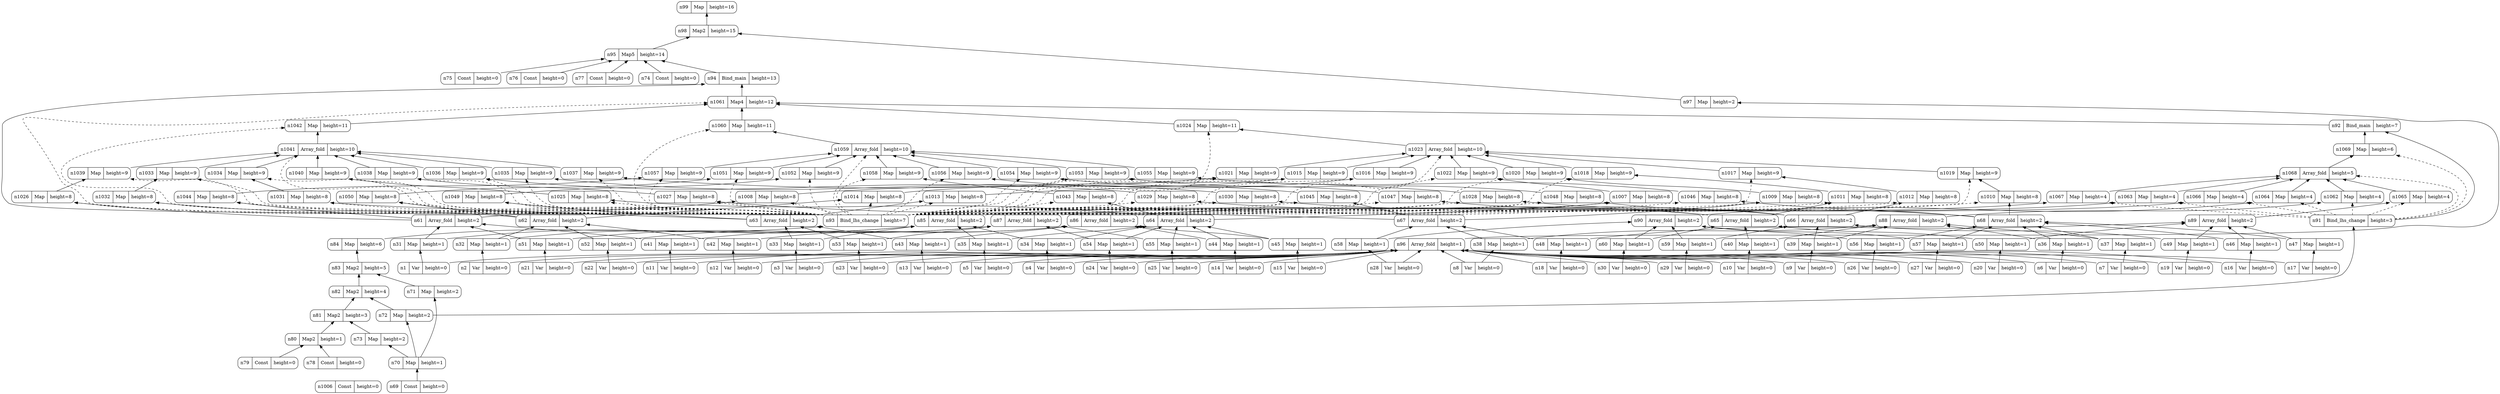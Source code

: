 digraph G {
  rankdir = BT
  n1006 [shape=Mrecord label="{{n1006|Const|height=0}}" ]
  n99 [shape=Mrecord label="{{n99|Map|height=16}}" ]
  n98 -> n99
  n98 [shape=Mrecord label="{{n98|Map2|height=15}}" ]
  n95 -> n98
  n97 -> n98
  n95 [shape=Mrecord label="{{n95|Map5|height=14}}" ]
  n74 -> n95
  n75 -> n95
  n76 -> n95
  n77 -> n95
  n94 -> n95
  n74 [shape=Mrecord label="{{n74|Const|height=0}}" ]
  n75 [shape=Mrecord label="{{n75|Const|height=0}}" ]
  n76 [shape=Mrecord label="{{n76|Const|height=0}}" ]
  n77 [shape=Mrecord label="{{n77|Const|height=0}}" ]
  n94 [shape=Mrecord label="{{n94|Bind_main|height=13}}" ]
  n93 -> n94
  n1061 -> n94
  n93 [shape=Mrecord label="{{n93|Bind_lhs_change|height=7}}" ]
  n84 -> n93
  n84 [shape=Mrecord label="{{n84|Map|height=6}}" ]
  n83 -> n84
  n83 [shape=Mrecord label="{{n83|Map2|height=5}}" ]
  n71 -> n83
  n82 -> n83
  n71 [shape=Mrecord label="{{n71|Map|height=2}}" ]
  n70 -> n71
  n70 [shape=Mrecord label="{{n70|Map|height=1}}" ]
  n69 -> n70
  n69 [shape=Mrecord label="{{n69|Const|height=0}}" ]
  n82 [shape=Mrecord label="{{n82|Map2|height=4}}" ]
  n72 -> n82
  n81 -> n82
  n72 [shape=Mrecord label="{{n72|Map|height=2}}" ]
  n70 -> n72
  n81 [shape=Mrecord label="{{n81|Map2|height=3}}" ]
  n73 -> n81
  n80 -> n81
  n73 [shape=Mrecord label="{{n73|Map|height=2}}" ]
  n70 -> n73
  n80 [shape=Mrecord label="{{n80|Map2|height=1}}" ]
  n78 -> n80
  n79 -> n80
  n78 [shape=Mrecord label="{{n78|Const|height=0}}" ]
  n79 [shape=Mrecord label="{{n79|Const|height=0}}" ]
  n1061 [shape=Mrecord label="{{n1061|Map4|height=12}}" ]
  n1024 -> n1061
  n1042 -> n1061
  n92 -> n1061
  n1060 -> n1061
  n1024 [shape=Mrecord label="{{n1024|Map|height=11}}" ]
  n1023 -> n1024
  n1023 [shape=Mrecord label="{{n1023|Array_fold|height=10}}" ]
  n1022 -> n1023
  n1021 -> n1023
  n1020 -> n1023
  n1019 -> n1023
  n1018 -> n1023
  n1017 -> n1023
  n1016 -> n1023
  n1015 -> n1023
  n1022 [shape=Mrecord label="{{n1022|Map|height=9}}" ]
  n1007 -> n1022
  n1007 [shape=Mrecord label="{{n1007|Map|height=8}}" ]
  n64 -> n1007
  n64 [shape=Mrecord label="{{n64|Array_fold|height=2}}" ]
  n55 -> n64
  n45 -> n64
  n35 -> n64
  n54 -> n64
  n44 -> n64
  n34 -> n64
  n55 [shape=Mrecord label="{{n55|Map|height=1}}" ]
  n25 -> n55
  n25 [shape=Mrecord label="{{n25|Var|height=0}}" ]
  n45 [shape=Mrecord label="{{n45|Map|height=1}}" ]
  n15 -> n45
  n15 [shape=Mrecord label="{{n15|Var|height=0}}" ]
  n35 [shape=Mrecord label="{{n35|Map|height=1}}" ]
  n5 -> n35
  n5 [shape=Mrecord label="{{n5|Var|height=0}}" ]
  n54 [shape=Mrecord label="{{n54|Map|height=1}}" ]
  n24 -> n54
  n24 [shape=Mrecord label="{{n24|Var|height=0}}" ]
  n44 [shape=Mrecord label="{{n44|Map|height=1}}" ]
  n14 -> n44
  n14 [shape=Mrecord label="{{n14|Var|height=0}}" ]
  n34 [shape=Mrecord label="{{n34|Map|height=1}}" ]
  n4 -> n34
  n4 [shape=Mrecord label="{{n4|Var|height=0}}" ]
  n1021 [shape=Mrecord label="{{n1021|Map|height=9}}" ]
  n1008 -> n1021
  n1008 [shape=Mrecord label="{{n1008|Map|height=8}}" ]
  n61 -> n1008
  n61 [shape=Mrecord label="{{n61|Array_fold|height=2}}" ]
  n51 -> n61
  n41 -> n61
  n31 -> n61
  n51 [shape=Mrecord label="{{n51|Map|height=1}}" ]
  n21 -> n51
  n21 [shape=Mrecord label="{{n21|Var|height=0}}" ]
  n41 [shape=Mrecord label="{{n41|Map|height=1}}" ]
  n11 -> n41
  n11 [shape=Mrecord label="{{n11|Var|height=0}}" ]
  n31 [shape=Mrecord label="{{n31|Map|height=1}}" ]
  n1 -> n31
  n1 [shape=Mrecord label="{{n1|Var|height=0}}" ]
  n1020 [shape=Mrecord label="{{n1020|Map|height=9}}" ]
  n1009 -> n1020
  n1009 [shape=Mrecord label="{{n1009|Map|height=8}}" ]
  n67 -> n1009
  n67 [shape=Mrecord label="{{n67|Array_fold|height=2}}" ]
  n58 -> n67
  n48 -> n67
  n38 -> n67
  n58 [shape=Mrecord label="{{n58|Map|height=1}}" ]
  n28 -> n58
  n28 [shape=Mrecord label="{{n28|Var|height=0}}" ]
  n48 [shape=Mrecord label="{{n48|Map|height=1}}" ]
  n18 -> n48
  n18 [shape=Mrecord label="{{n18|Var|height=0}}" ]
  n38 [shape=Mrecord label="{{n38|Map|height=1}}" ]
  n8 -> n38
  n8 [shape=Mrecord label="{{n8|Var|height=0}}" ]
  n1019 [shape=Mrecord label="{{n1019|Map|height=9}}" ]
  n1010 -> n1019
  n1010 [shape=Mrecord label="{{n1010|Map|height=8}}" ]
  n68 -> n1010
  n68 [shape=Mrecord label="{{n68|Array_fold|height=2}}" ]
  n57 -> n68
  n47 -> n68
  n37 -> n68
  n56 -> n68
  n46 -> n68
  n36 -> n68
  n57 [shape=Mrecord label="{{n57|Map|height=1}}" ]
  n27 -> n57
  n27 [shape=Mrecord label="{{n27|Var|height=0}}" ]
  n47 [shape=Mrecord label="{{n47|Map|height=1}}" ]
  n17 -> n47
  n17 [shape=Mrecord label="{{n17|Var|height=0}}" ]
  n37 [shape=Mrecord label="{{n37|Map|height=1}}" ]
  n7 -> n37
  n7 [shape=Mrecord label="{{n7|Var|height=0}}" ]
  n56 [shape=Mrecord label="{{n56|Map|height=1}}" ]
  n26 -> n56
  n26 [shape=Mrecord label="{{n26|Var|height=0}}" ]
  n46 [shape=Mrecord label="{{n46|Map|height=1}}" ]
  n16 -> n46
  n16 [shape=Mrecord label="{{n16|Var|height=0}}" ]
  n36 [shape=Mrecord label="{{n36|Map|height=1}}" ]
  n6 -> n36
  n6 [shape=Mrecord label="{{n6|Var|height=0}}" ]
  n1018 [shape=Mrecord label="{{n1018|Map|height=9}}" ]
  n1011 -> n1018
  n1011 [shape=Mrecord label="{{n1011|Map|height=8}}" ]
  n65 -> n1011
  n65 [shape=Mrecord label="{{n65|Array_fold|height=2}}" ]
  n60 -> n65
  n50 -> n65
  n40 -> n65
  n60 [shape=Mrecord label="{{n60|Map|height=1}}" ]
  n30 -> n60
  n30 [shape=Mrecord label="{{n30|Var|height=0}}" ]
  n50 [shape=Mrecord label="{{n50|Map|height=1}}" ]
  n20 -> n50
  n20 [shape=Mrecord label="{{n20|Var|height=0}}" ]
  n40 [shape=Mrecord label="{{n40|Map|height=1}}" ]
  n10 -> n40
  n10 [shape=Mrecord label="{{n10|Var|height=0}}" ]
  n1017 [shape=Mrecord label="{{n1017|Map|height=9}}" ]
  n1012 -> n1017
  n1012 [shape=Mrecord label="{{n1012|Map|height=8}}" ]
  n66 -> n1012
  n66 [shape=Mrecord label="{{n66|Array_fold|height=2}}" ]
  n59 -> n66
  n49 -> n66
  n39 -> n66
  n59 [shape=Mrecord label="{{n59|Map|height=1}}" ]
  n29 -> n59
  n29 [shape=Mrecord label="{{n29|Var|height=0}}" ]
  n49 [shape=Mrecord label="{{n49|Map|height=1}}" ]
  n19 -> n49
  n19 [shape=Mrecord label="{{n19|Var|height=0}}" ]
  n39 [shape=Mrecord label="{{n39|Map|height=1}}" ]
  n9 -> n39
  n9 [shape=Mrecord label="{{n9|Var|height=0}}" ]
  n1016 [shape=Mrecord label="{{n1016|Map|height=9}}" ]
  n1013 -> n1016
  n1013 [shape=Mrecord label="{{n1013|Map|height=8}}" ]
  n63 -> n1013
  n63 [shape=Mrecord label="{{n63|Array_fold|height=2}}" ]
  n53 -> n63
  n43 -> n63
  n33 -> n63
  n53 [shape=Mrecord label="{{n53|Map|height=1}}" ]
  n23 -> n53
  n23 [shape=Mrecord label="{{n23|Var|height=0}}" ]
  n43 [shape=Mrecord label="{{n43|Map|height=1}}" ]
  n13 -> n43
  n13 [shape=Mrecord label="{{n13|Var|height=0}}" ]
  n33 [shape=Mrecord label="{{n33|Map|height=1}}" ]
  n3 -> n33
  n3 [shape=Mrecord label="{{n3|Var|height=0}}" ]
  n1015 [shape=Mrecord label="{{n1015|Map|height=9}}" ]
  n1014 -> n1015
  n1014 [shape=Mrecord label="{{n1014|Map|height=8}}" ]
  n62 -> n1014
  n62 [shape=Mrecord label="{{n62|Array_fold|height=2}}" ]
  n52 -> n62
  n42 -> n62
  n32 -> n62
  n52 [shape=Mrecord label="{{n52|Map|height=1}}" ]
  n22 -> n52
  n22 [shape=Mrecord label="{{n22|Var|height=0}}" ]
  n42 [shape=Mrecord label="{{n42|Map|height=1}}" ]
  n12 -> n42
  n12 [shape=Mrecord label="{{n12|Var|height=0}}" ]
  n32 [shape=Mrecord label="{{n32|Map|height=1}}" ]
  n2 -> n32
  n2 [shape=Mrecord label="{{n2|Var|height=0}}" ]
  n1042 [shape=Mrecord label="{{n1042|Map|height=11}}" ]
  n1041 -> n1042
  n1041 [shape=Mrecord label="{{n1041|Array_fold|height=10}}" ]
  n1040 -> n1041
  n1039 -> n1041
  n1038 -> n1041
  n1037 -> n1041
  n1036 -> n1041
  n1035 -> n1041
  n1034 -> n1041
  n1033 -> n1041
  n1040 [shape=Mrecord label="{{n1040|Map|height=9}}" ]
  n1025 -> n1040
  n1025 [shape=Mrecord label="{{n1025|Map|height=8}}" ]
  n64 -> n1025
  n1039 [shape=Mrecord label="{{n1039|Map|height=9}}" ]
  n1026 -> n1039
  n1026 [shape=Mrecord label="{{n1026|Map|height=8}}" ]
  n61 -> n1026
  n1038 [shape=Mrecord label="{{n1038|Map|height=9}}" ]
  n1027 -> n1038
  n1027 [shape=Mrecord label="{{n1027|Map|height=8}}" ]
  n67 -> n1027
  n1037 [shape=Mrecord label="{{n1037|Map|height=9}}" ]
  n1028 -> n1037
  n1028 [shape=Mrecord label="{{n1028|Map|height=8}}" ]
  n68 -> n1028
  n1036 [shape=Mrecord label="{{n1036|Map|height=9}}" ]
  n1029 -> n1036
  n1029 [shape=Mrecord label="{{n1029|Map|height=8}}" ]
  n65 -> n1029
  n1035 [shape=Mrecord label="{{n1035|Map|height=9}}" ]
  n1030 -> n1035
  n1030 [shape=Mrecord label="{{n1030|Map|height=8}}" ]
  n66 -> n1030
  n1034 [shape=Mrecord label="{{n1034|Map|height=9}}" ]
  n1031 -> n1034
  n1031 [shape=Mrecord label="{{n1031|Map|height=8}}" ]
  n63 -> n1031
  n1033 [shape=Mrecord label="{{n1033|Map|height=9}}" ]
  n1032 -> n1033
  n1032 [shape=Mrecord label="{{n1032|Map|height=8}}" ]
  n62 -> n1032
  n92 [shape=Mrecord label="{{n92|Bind_main|height=7}}" ]
  n91 -> n92
  n1069 -> n92
  n91 [shape=Mrecord label="{{n91|Bind_lhs_change|height=3}}" ]
  n72 -> n91
  n1069 [shape=Mrecord label="{{n1069|Map|height=6}}" ]
  n1068 -> n1069
  n1068 [shape=Mrecord label="{{n1068|Array_fold|height=5}}" ]
  n1067 -> n1068
  n1066 -> n1068
  n1065 -> n1068
  n1064 -> n1068
  n1063 -> n1068
  n1062 -> n1068
  n1067 [shape=Mrecord label="{{n1067|Map|height=4}}" ]
  n85 -> n1067
  n85 [shape=Mrecord label="{{n85|Array_fold|height=2}}" ]
  n35 -> n85
  n34 -> n85
  n33 -> n85
  n32 -> n85
  n31 -> n85
  n1066 [shape=Mrecord label="{{n1066|Map|height=4}}" ]
  n86 -> n1066
  n86 [shape=Mrecord label="{{n86|Array_fold|height=2}}" ]
  n45 -> n86
  n44 -> n86
  n43 -> n86
  n42 -> n86
  n41 -> n86
  n1065 [shape=Mrecord label="{{n1065|Map|height=4}}" ]
  n89 -> n1065
  n89 [shape=Mrecord label="{{n89|Array_fold|height=2}}" ]
  n50 -> n89
  n49 -> n89
  n48 -> n89
  n47 -> n89
  n46 -> n89
  n1064 [shape=Mrecord label="{{n1064|Map|height=4}}" ]
  n90 -> n1064
  n90 [shape=Mrecord label="{{n90|Array_fold|height=2}}" ]
  n60 -> n90
  n59 -> n90
  n58 -> n90
  n57 -> n90
  n56 -> n90
  n1063 [shape=Mrecord label="{{n1063|Map|height=4}}" ]
  n87 -> n1063
  n87 [shape=Mrecord label="{{n87|Array_fold|height=2}}" ]
  n55 -> n87
  n54 -> n87
  n53 -> n87
  n52 -> n87
  n51 -> n87
  n1062 [shape=Mrecord label="{{n1062|Map|height=4}}" ]
  n88 -> n1062
  n88 [shape=Mrecord label="{{n88|Array_fold|height=2}}" ]
  n40 -> n88
  n39 -> n88
  n38 -> n88
  n37 -> n88
  n36 -> n88
  n1060 [shape=Mrecord label="{{n1060|Map|height=11}}" ]
  n1059 -> n1060
  n1059 [shape=Mrecord label="{{n1059|Array_fold|height=10}}" ]
  n1058 -> n1059
  n1057 -> n1059
  n1056 -> n1059
  n1055 -> n1059
  n1054 -> n1059
  n1053 -> n1059
  n1052 -> n1059
  n1051 -> n1059
  n1058 [shape=Mrecord label="{{n1058|Map|height=9}}" ]
  n1043 -> n1058
  n1043 [shape=Mrecord label="{{n1043|Map|height=8}}" ]
  n64 -> n1043
  n1057 [shape=Mrecord label="{{n1057|Map|height=9}}" ]
  n1044 -> n1057
  n1044 [shape=Mrecord label="{{n1044|Map|height=8}}" ]
  n61 -> n1044
  n1056 [shape=Mrecord label="{{n1056|Map|height=9}}" ]
  n1045 -> n1056
  n1045 [shape=Mrecord label="{{n1045|Map|height=8}}" ]
  n67 -> n1045
  n1055 [shape=Mrecord label="{{n1055|Map|height=9}}" ]
  n1046 -> n1055
  n1046 [shape=Mrecord label="{{n1046|Map|height=8}}" ]
  n68 -> n1046
  n1054 [shape=Mrecord label="{{n1054|Map|height=9}}" ]
  n1047 -> n1054
  n1047 [shape=Mrecord label="{{n1047|Map|height=8}}" ]
  n65 -> n1047
  n1053 [shape=Mrecord label="{{n1053|Map|height=9}}" ]
  n1048 -> n1053
  n1048 [shape=Mrecord label="{{n1048|Map|height=8}}" ]
  n66 -> n1048
  n1052 [shape=Mrecord label="{{n1052|Map|height=9}}" ]
  n1049 -> n1052
  n1049 [shape=Mrecord label="{{n1049|Map|height=8}}" ]
  n63 -> n1049
  n1051 [shape=Mrecord label="{{n1051|Map|height=9}}" ]
  n1050 -> n1051
  n1050 [shape=Mrecord label="{{n1050|Map|height=8}}" ]
  n62 -> n1050
  n97 [shape=Mrecord label="{{n97|Map|height=2}}" ]
  n96 -> n97
  n96 [shape=Mrecord label="{{n96|Array_fold|height=1}}" ]
  n30 -> n96
  n29 -> n96
  n28 -> n96
  n27 -> n96
  n26 -> n96
  n25 -> n96
  n24 -> n96
  n23 -> n96
  n22 -> n96
  n21 -> n96
  n20 -> n96
  n19 -> n96
  n18 -> n96
  n17 -> n96
  n16 -> n96
  n15 -> n96
  n14 -> n96
  n13 -> n96
  n12 -> n96
  n11 -> n96
  n10 -> n96
  n9 -> n96
  n8 -> n96
  n7 -> n96
  n6 -> n96
  n5 -> n96
  n4 -> n96
  n3 -> n96
  n2 -> n96
  n1 -> n96
  n91 -> n1062 [style=dashed]
  n91 -> n1063 [style=dashed]
  n91 -> n1064 [style=dashed]
  n91 -> n1065 [style=dashed]
  n91 -> n1066 [style=dashed]
  n91 -> n1067 [style=dashed]
  n91 -> n1068 [style=dashed]
  n91 -> n1069 [style=dashed]
  n93 -> n1007 [style=dashed]
  n93 -> n1008 [style=dashed]
  n93 -> n1009 [style=dashed]
  n93 -> n1010 [style=dashed]
  n93 -> n1011 [style=dashed]
  n93 -> n1012 [style=dashed]
  n93 -> n1013 [style=dashed]
  n93 -> n1014 [style=dashed]
  n93 -> n1015 [style=dashed]
  n93 -> n1016 [style=dashed]
  n93 -> n1017 [style=dashed]
  n93 -> n1018 [style=dashed]
  n93 -> n1019 [style=dashed]
  n93 -> n1020 [style=dashed]
  n93 -> n1021 [style=dashed]
  n93 -> n1022 [style=dashed]
  n93 -> n1023 [style=dashed]
  n93 -> n1024 [style=dashed]
  n93 -> n1025 [style=dashed]
  n93 -> n1026 [style=dashed]
  n93 -> n1027 [style=dashed]
  n93 -> n1028 [style=dashed]
  n93 -> n1029 [style=dashed]
  n93 -> n1030 [style=dashed]
  n93 -> n1031 [style=dashed]
  n93 -> n1032 [style=dashed]
  n93 -> n1033 [style=dashed]
  n93 -> n1034 [style=dashed]
  n93 -> n1035 [style=dashed]
  n93 -> n1036 [style=dashed]
  n93 -> n1037 [style=dashed]
  n93 -> n1038 [style=dashed]
  n93 -> n1039 [style=dashed]
  n93 -> n1040 [style=dashed]
  n93 -> n1041 [style=dashed]
  n93 -> n1042 [style=dashed]
  n93 -> n1043 [style=dashed]
  n93 -> n1044 [style=dashed]
  n93 -> n1045 [style=dashed]
  n93 -> n1046 [style=dashed]
  n93 -> n1047 [style=dashed]
  n93 -> n1048 [style=dashed]
  n93 -> n1049 [style=dashed]
  n93 -> n1050 [style=dashed]
  n93 -> n1051 [style=dashed]
  n93 -> n1052 [style=dashed]
  n93 -> n1053 [style=dashed]
  n93 -> n1054 [style=dashed]
  n93 -> n1055 [style=dashed]
  n93 -> n1056 [style=dashed]
  n93 -> n1057 [style=dashed]
  n93 -> n1058 [style=dashed]
  n93 -> n1059 [style=dashed]
  n93 -> n1060 [style=dashed]
  n93 -> n1061 [style=dashed]
}
